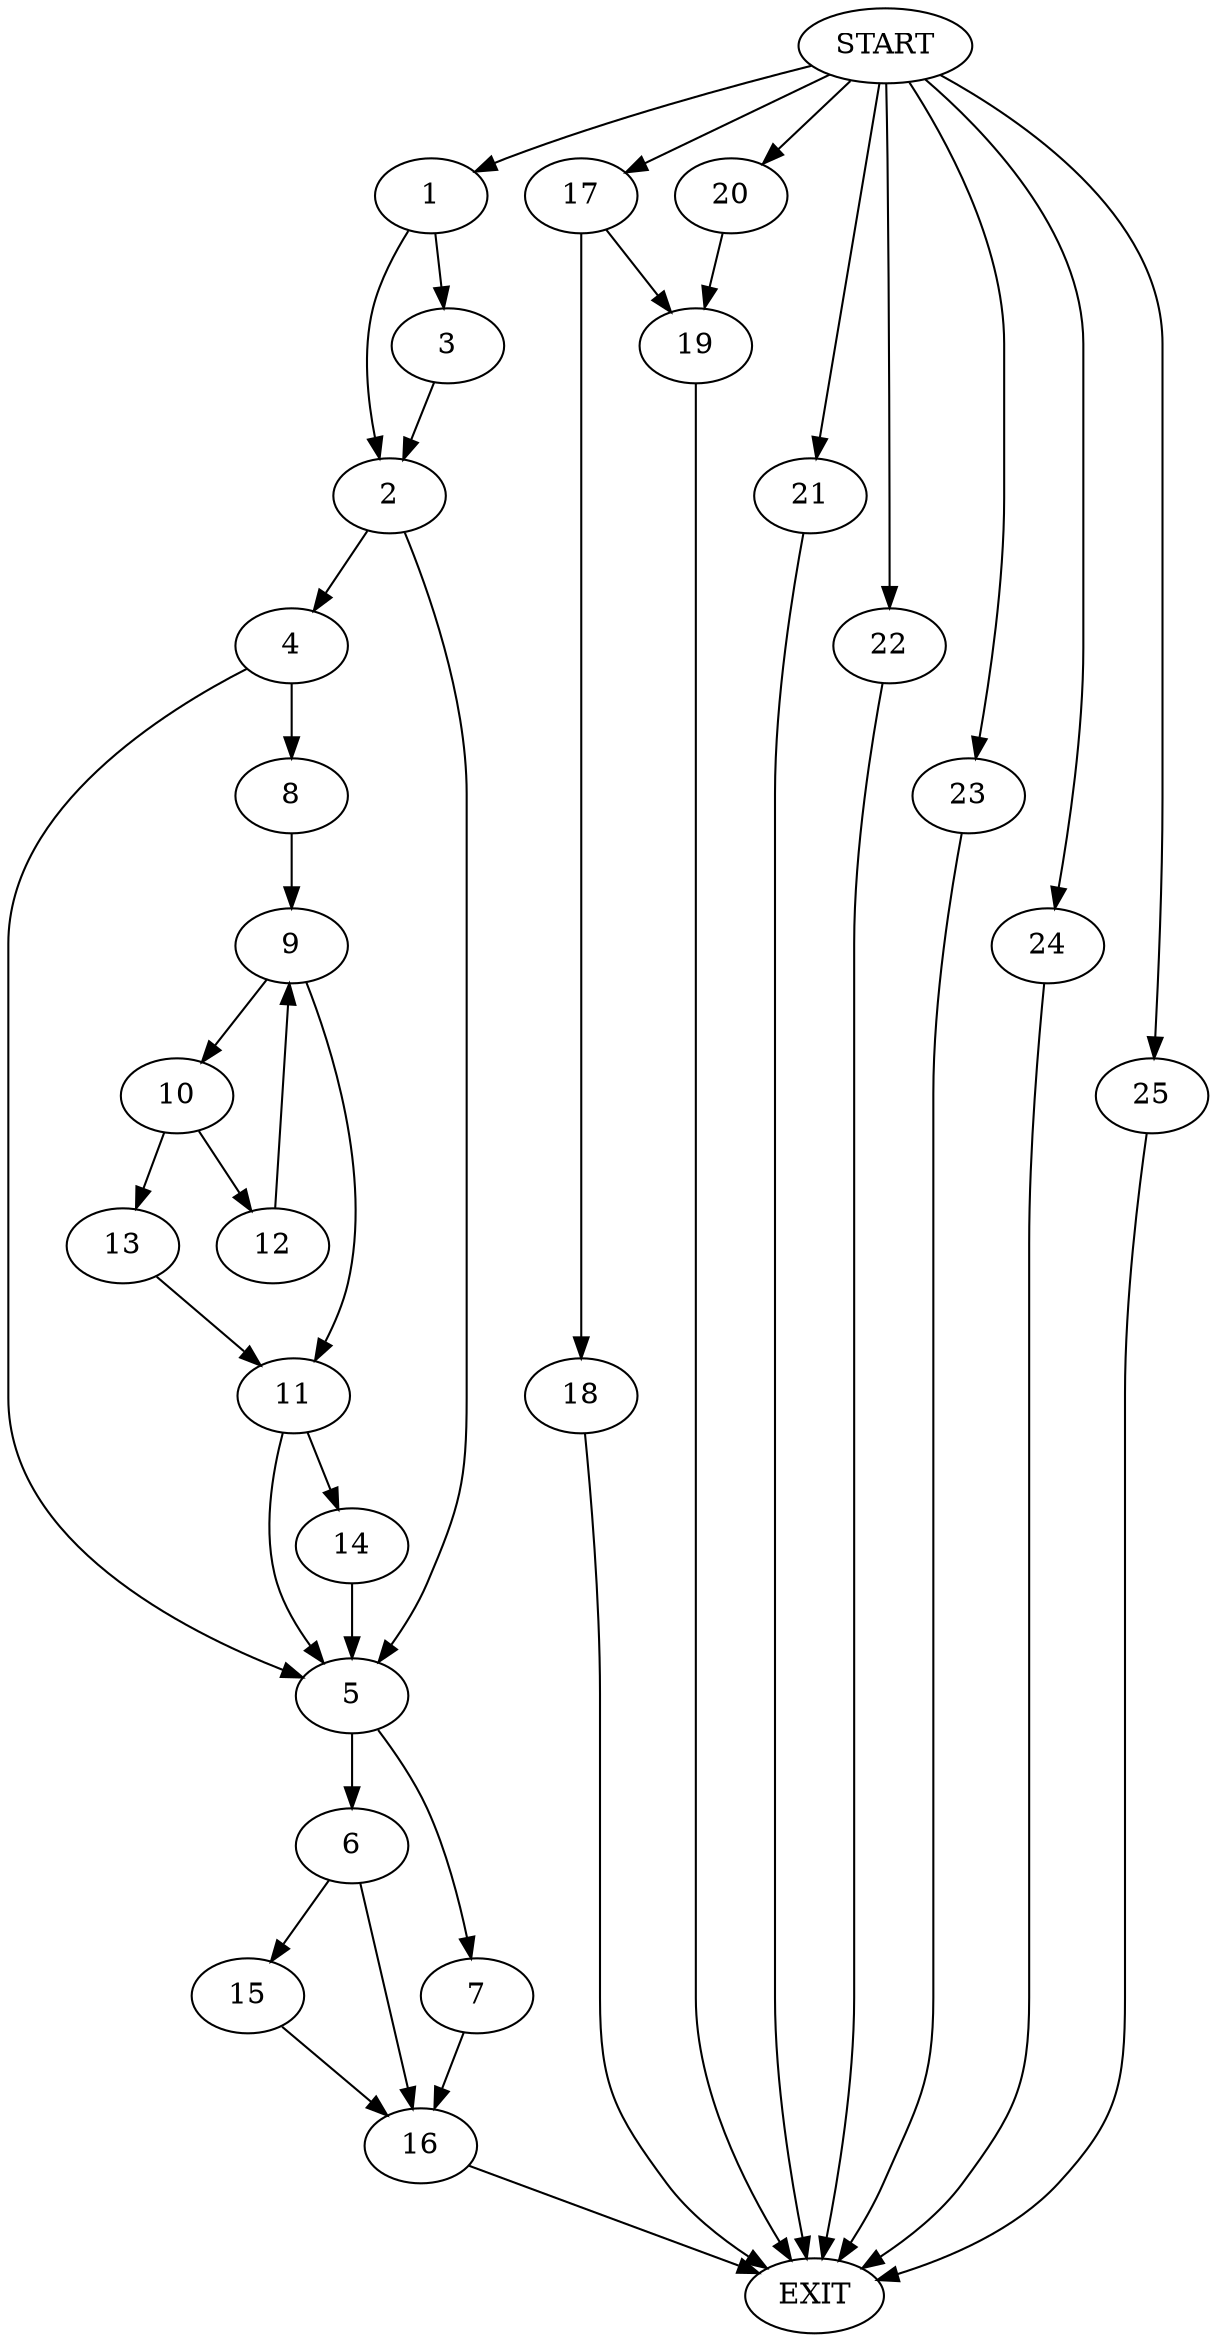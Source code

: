 digraph {
0 [label="START"]
26 [label="EXIT"]
0 -> 1
1 -> 2
1 -> 3
3 -> 2
2 -> 4
2 -> 5
5 -> 6
5 -> 7
4 -> 8
4 -> 5
8 -> 9
9 -> 10
9 -> 11
10 -> 12
10 -> 13
11 -> 14
11 -> 5
13 -> 11
12 -> 9
14 -> 5
6 -> 15
6 -> 16
7 -> 16
15 -> 16
16 -> 26
0 -> 17
17 -> 18
17 -> 19
19 -> 26
18 -> 26
0 -> 20
20 -> 19
0 -> 21
21 -> 26
0 -> 22
22 -> 26
0 -> 23
23 -> 26
0 -> 24
24 -> 26
0 -> 25
25 -> 26
}
